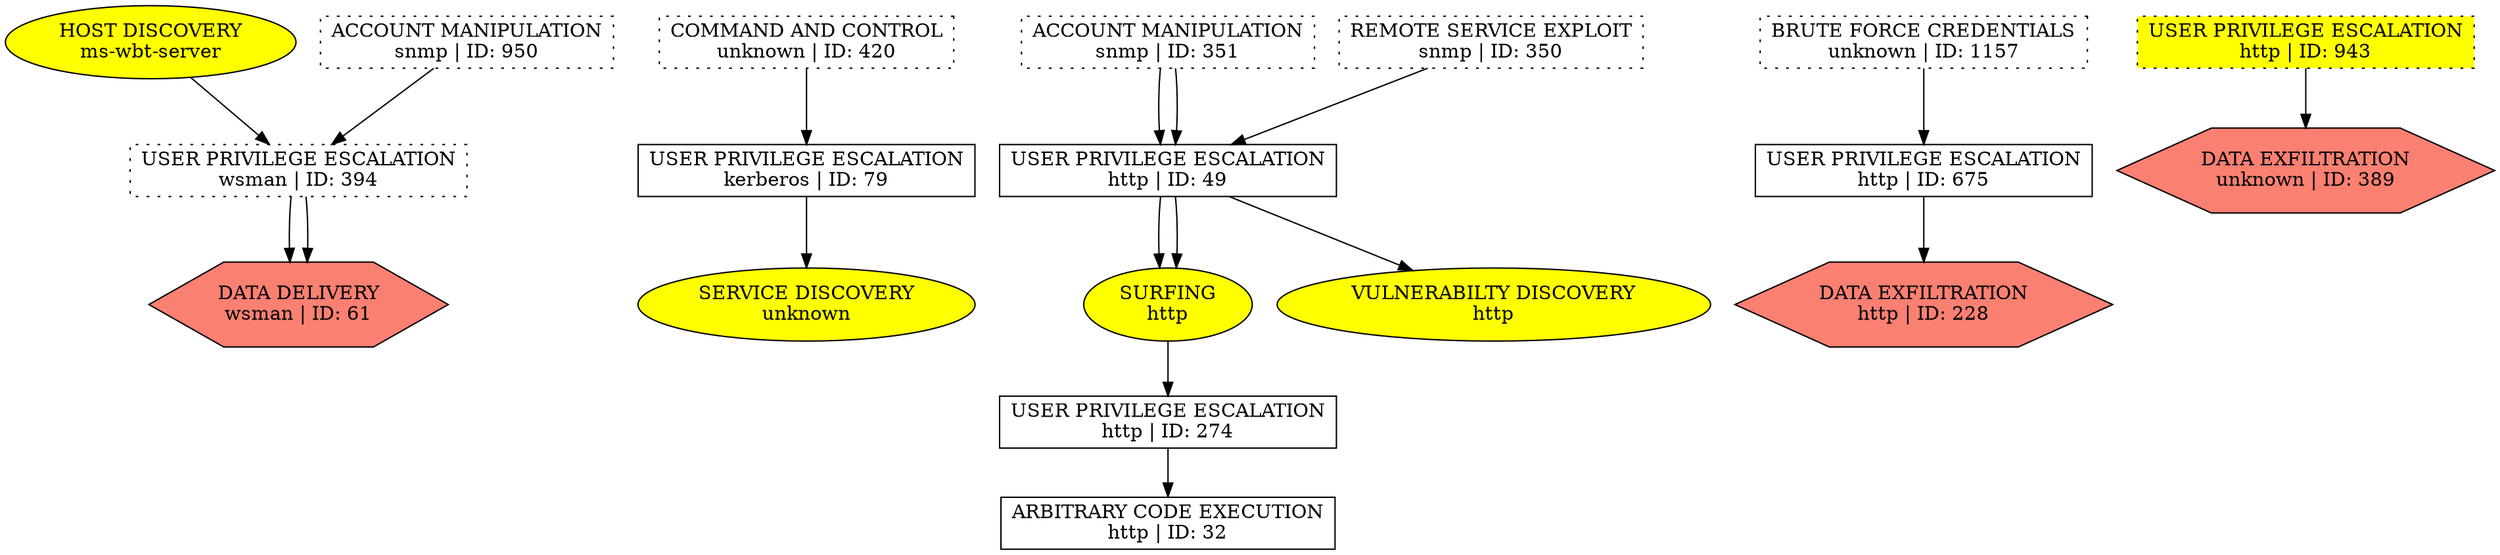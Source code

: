 digraph "" {
	"USER PRIVILEGE ESCALATION
wsman | ID: 394"	[shape=box,
		style=dotted,
		tooltip="\"ET POLICY Outgoing Basic Auth Base64 HTTP Password detected unencrypted
ET POLICY Incoming Basic Auth Base64 HTTP Password detected \
unencrypted\""];
	"DATA DELIVERY
wsman | ID: 61"	[fillcolor=salmon,
		shape=hexagon,
		style=filled,
		tooltip="\"GPL WEB_SERVER perl post attempt\""];
	"USER PRIVILEGE ESCALATION
wsman | ID: 394" -> "DATA DELIVERY
wsman | ID: 61"	[key=0,
		data="{'color': 'blue', 'fontcolor': '\"blue\"', 'label': '\"start_next: 04/11/17, 16:55:07\ngap: 0sec\nend_prev: 04/11/17, 16:55:07\"'}"];
	"USER PRIVILEGE ESCALATION
wsman | ID: 394" -> "DATA DELIVERY
wsman | ID: 61"	[key=1,
		data="{'color': 'blue', 'fontcolor': '\"blue\"', 'label': '\"start_next: 04/11/17, 18:36:05\ngap: 0sec\nend_prev: 04/11/17, 18:36:05\"'}"];
	"USER PRIVILEGE ESCALATION
kerberos | ID: 79"	[shape=box,
		tooltip="\"ET EXPLOIT Possible GoldenPac Priv Esc in-use\""];
	"SERVICE DISCOVERY
unknown"	[fillcolor=yellow,
		shape=oval,
		style=filled,
		tooltip="\"ET SCAN Potential VNC Scan 5800-5820\""];
	"USER PRIVILEGE ESCALATION
kerberos | ID: 79" -> "SERVICE DISCOVERY
unknown"	[key=0,
		data="{'color': 'magenta', 'fontcolor': '\"magenta\"', 'label': '\"start_next: 04/11/17, 16:29:06\ngap: 735sec\nend_prev: 04/11/17, 16:16:\
51\"'}"];
	"USER PRIVILEGE ESCALATION
http | ID: 274"	[shape=box,
		tooltip="\"ET POLICY Outgoing Basic Auth Base64 HTTP Password detected unencrypted
ET POLICY Incoming Basic Auth Base64 HTTP Password detected \
unencrypted\""];
	"ARBITRARY CODE EXECUTION
http | ID: 32"	[shape=box,
		tooltip="\"ET CURRENT_EVENTS QNAP Shellshock CVE-2014-6271\""];
	"USER PRIVILEGE ESCALATION
http | ID: 274" -> "ARBITRARY CODE EXECUTION
http | ID: 32"	[key=0,
		data="{'color': 'darkgreen', 'fontcolor': '\"darkgreen\"', 'label': '\"start_next: 04/11/17, 22:10:26\ngap: -18sec\nend_prev: 04/11/17, 22:\
10:45\"'}"];
	"USER PRIVILEGE ESCALATION
http | ID: 49"	[shape=box,
		tooltip="\"ET POLICY Outgoing Basic Auth Base64 HTTP Password detected unencrypted
ET POLICY Incoming Basic Auth Base64 HTTP Password detected \
unencrypted\""];
	"SURFING
http"	[fillcolor=yellow,
		shape=oval,
		style=filled,
		tooltip="\"ET WEB_SERVER WEB-PHP phpinfo access\""];
	"USER PRIVILEGE ESCALATION
http | ID: 49" -> "SURFING
http"	[key=0,
		data="{'color': 'blue', 'fontcolor': '\"blue\"', 'label': '\"start_next: 04/11/17, 14:03:28\ngap: -1sec\nend_prev: 04/11/17, 14:03:29\"'}"];
	"USER PRIVILEGE ESCALATION
http | ID: 49" -> "SURFING
http"	[key=1,
		data="{'color': 'blue', 'fontcolor': '\"blue\"', 'label': '\"start_next: 04/11/17, 16:31:39\ngap: 0sec\nend_prev: 04/11/17, 16:31:39\"'}"];
	"VULNERABILTY DISCOVERY
http"	[fillcolor=yellow,
		shape=oval,
		style=filled,
		tooltip="\"ET SCAN Nikto Web App Scan in Progress\""];
	"USER PRIVILEGE ESCALATION
http | ID: 49" -> "VULNERABILTY DISCOVERY
http"	[key=0,
		data="{'color': 'blue', 'fontcolor': '\"blue\"', 'label': '\"start_next: 04/11/17, 16:39:03\ngap: -12sec\nend_prev: 04/11/17, 16:39:15\"'}"];
	"USER PRIVILEGE ESCALATION
http | ID: 675"	[shape=box,
		tooltip="\"ET POLICY Incoming Basic Auth Base64 HTTP Password detected unencrypted\""];
	"DATA EXFILTRATION
http | ID: 228"	[fillcolor=salmon,
		shape=hexagon,
		style=filled,
		tooltip="\"ET WEB_SPECIFIC_APPS PHP-CGI query string parameter vulnerability\""];
	"USER PRIVILEGE ESCALATION
http | ID: 675" -> "DATA EXFILTRATION
http | ID: 228"	[key=0,
		data="{'color': 'blue', 'fontcolor': '\"blue\"', 'label': '\"start_next: 04/11/17, 18:03:16\ngap: 29sec\nend_prev: 04/11/17, 18:02:48\"'}"];
	"USER PRIVILEGE ESCALATION
http | ID: 943"	[fillcolor=yellow,
		shape=box,
		style="dotted,filled",
		tooltip="\"ET POLICY Outgoing Basic Auth Base64 HTTP Password detected unencrypted
ET POLICY Incoming Basic Auth Base64 HTTP Password detected \
unencrypted\""];
	"DATA EXFILTRATION
unknown | ID: 389"	[fillcolor=salmon,
		shape=hexagon,
		style=filled,
		tooltip="\"ET ATTACK_RESPONSE Possible /etc/passwd via HTTP (linux style)\""];
	"USER PRIVILEGE ESCALATION
http | ID: 943" -> "DATA EXFILTRATION
unknown | ID: 389"	[key=0,
		data="{'color': 'magenta', 'label': '<font color=\"magenta\"> start_next: 04/11/17, 20:00:13<br/>gap: 662sec<br/>end_prev: 04/11/17, 19:\
49:11</font><br/><font color=\"magenta\"><b>Attacker: 10.0.254.30</b></font>'}"];
	"COMMAND AND CONTROL
unknown | ID: 420"	[shape=box,
		style=dotted,
		tooltip="\"ET POLICY RDP connection confirm\""];
	"COMMAND AND CONTROL
unknown | ID: 420" -> "USER PRIVILEGE ESCALATION
kerberos | ID: 79"	[key=0,
		data="{'color': 'magenta', 'fontcolor': '\"magenta\"', 'label': '\"start_next: 04/11/17, 16:16:51\ngap: 9621sec\nend_prev: 04/11/17, 13:36:\
30\"'}"];
	"BRUTE FORCE CREDENTIALS
unknown | ID: 1157"	[shape=box,
		style=dotted,
		tooltip="\"ET SCAN Multiple MySQL Login Failures Possible Brute Force Attempt\""];
	"BRUTE FORCE CREDENTIALS
unknown | ID: 1157" -> "USER PRIVILEGE ESCALATION
http | ID: 675"	[key=0,
		data="{'color': 'blue', 'fontcolor': '\"blue\"', 'label': '\"start_next: 04/11/17, 18:02:48\ngap: -4sec\nend_prev: 04/11/17, 18:02:52\"'}"];
	"HOST DISCOVERY
ms-wbt-server"	[fillcolor=yellow,
		shape=oval,
		style=filled,
		tooltip="\"ET SCAN Behavioral Unusually fast Terminal Server Traffic Potential Scan or Infection (Inbound)\""];
	"HOST DISCOVERY
ms-wbt-server" -> "USER PRIVILEGE ESCALATION
wsman | ID: 394"	[key=0,
		data="{'color': 'blue', 'fontcolor': '\"blue\"', 'label': '\"start_next: 04/11/17, 18:36:04\ngap: 16sec\nend_prev: 04/11/17, 18:35:47\"'}"];
	"ACCOUNT MANIPULATION
snmp | ID: 950"	[shape=box,
		style=dotted,
		tooltip="\"GPL SNMP private access udp
GPL SNMP public access udp\""];
	"ACCOUNT MANIPULATION
snmp | ID: 950" -> "USER PRIVILEGE ESCALATION
wsman | ID: 394"	[key=0,
		data="{'color': 'blue', 'fontcolor': '\"blue\"', 'label': '\"start_next: 04/11/17, 16:55:05\ngap: 40sec\nend_prev: 04/11/17, 16:54:26\"'}"];
	"SURFING
http" -> "USER PRIVILEGE ESCALATION
http | ID: 274"	[key=0,
		data="{'color': 'darkgreen', 'fontcolor': '\"darkgreen\"', 'label': '\"start_next: 04/11/17, 22:10:23\ngap: -52sec\nend_prev: 04/11/17, 22:\
11:15\"'}"];
	"ACCOUNT MANIPULATION
snmp | ID: 351"	[shape=box,
		style=dotted,
		tooltip="\"GPL SNMP private access udp
GPL SNMP public access udp\""];
	"ACCOUNT MANIPULATION
snmp | ID: 351" -> "USER PRIVILEGE ESCALATION
http | ID: 49"	[key=0,
		data="{'color': 'blue', 'fontcolor': '\"blue\"', 'label': '\"start_next: 04/11/17, 14:03:23\ngap: 62sec\nend_prev: 04/11/17, 14:02:22\"'}"];
	"ACCOUNT MANIPULATION
snmp | ID: 351" -> "USER PRIVILEGE ESCALATION
http | ID: 49"	[key=1,
		data="{'color': 'blue', 'fontcolor': '\"blue\"', 'label': '\"start_next: 04/11/17, 18:10:23\ngap: 227sec\nend_prev: 04/11/17, 18:06:37\"'}"];
	"REMOTE SERVICE EXPLOIT
snmp | ID: 350"	[shape=box,
		style=dotted,
		tooltip="\"ET SNMP Samsung Printer SNMP Hardcode RW Community String\""];
	"REMOTE SERVICE EXPLOIT
snmp | ID: 350" -> "USER PRIVILEGE ESCALATION
http | ID: 49"	[key=0,
		data="{'color': 'blue', 'fontcolor': '\"blue\"', 'label': '\"start_next: 04/11/17, 16:31:30\ngap: 101sec\nend_prev: 04/11/17, 16:29:49\"'}"];
}
